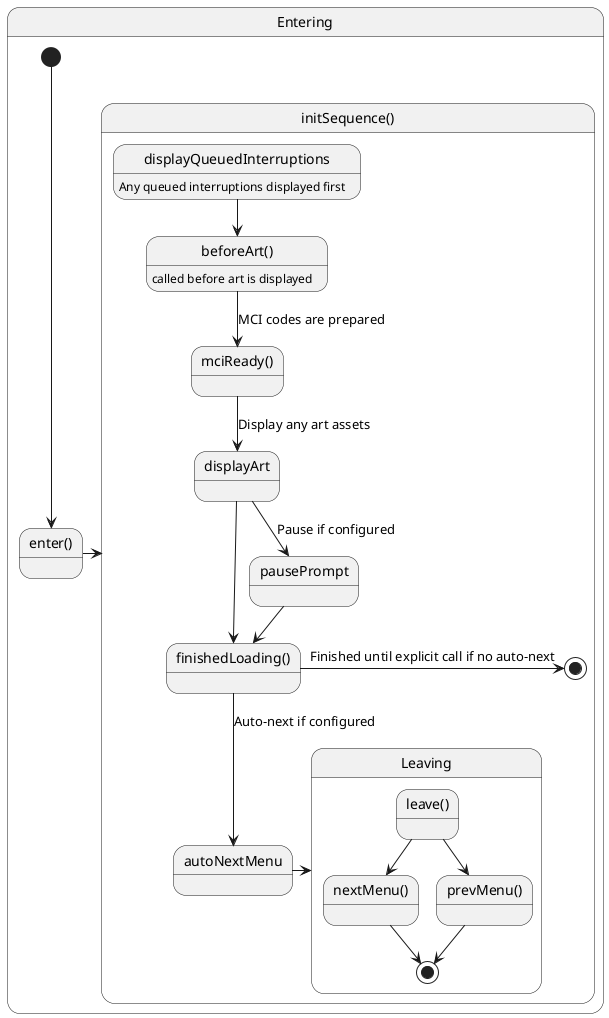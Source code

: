 @startuml

state "Entering" as Entering {
  state "enter()" as enter

  [*] --> enter
  enter -> InitSequence

  state "initSequence()" as InitSequence {
    displayQueuedInterruptions : Any queued interruptions displayed first

    state "beforeArt()" as beforeArt : called before art is displayed
    state "mciReady()" as mciReady
    state "finishedLoading()" as finishedLoading

    displayQueuedInterruptions --> beforeArt
    beforeArt --> mciReady : MCI codes are prepared
    mciReady --> displayArt : Display any art assets
    displayArt --> pausePrompt : Pause if configured
    displayArt --> finishedLoading
    pausePrompt --> finishedLoading
    finishedLoading --> autoNextMenu : Auto-next if configured
    finishedLoading -> [*] : Finished until explicit call if no auto-next
    autoNextMenu -> Leaving
  }
}

state "Leaving" as Leaving {
    state "leave()" as leave
    state "nextMenu()" as nextMenu
    state "prevMenu()" as prevMenu

    leave --> nextMenu
    leave --> prevMenu

   nextMenu --> [*]
   prevMenu --> [*]
}

@enduml